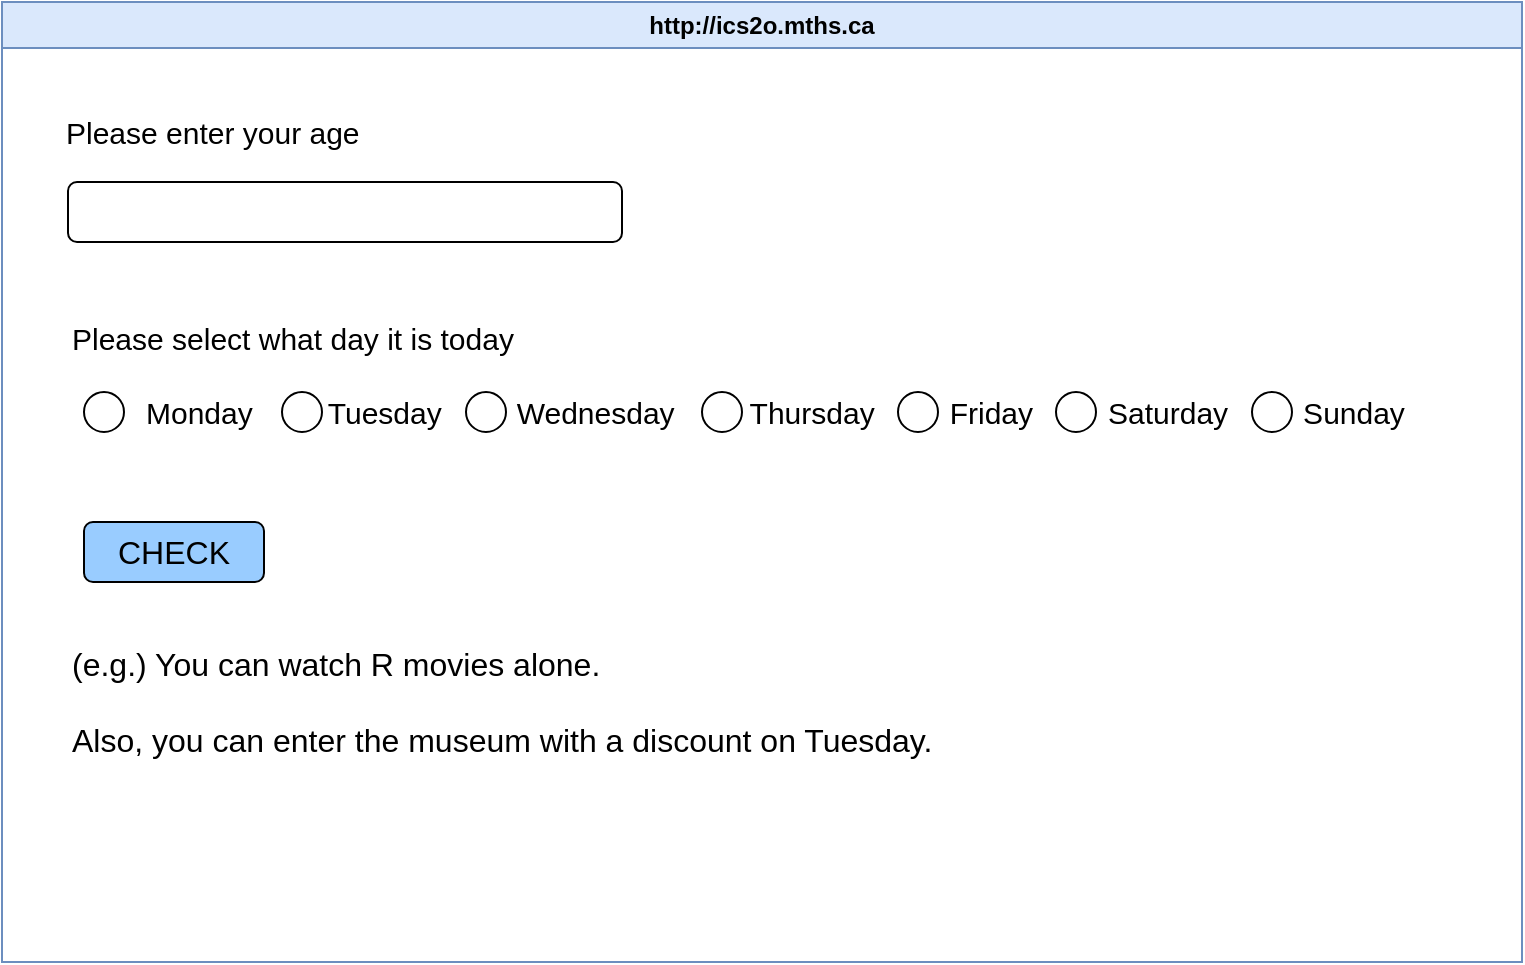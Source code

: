 <mxfile>
    <diagram id="HIP3nbAZw_EuaXWnEj3U" name="Page-1">
        <mxGraphModel dx="889" dy="546" grid="1" gridSize="10" guides="1" tooltips="1" connect="1" arrows="1" fold="1" page="1" pageScale="1" pageWidth="850" pageHeight="1100" math="0" shadow="0">
            <root>
                <mxCell id="0"/>
                <mxCell id="1" parent="0"/>
                <mxCell id="7" value="http://ics2o.mths.ca" style="swimlane;whiteSpace=wrap;html=1;fillColor=#dae8fc;strokeColor=#6c8ebf;" parent="1" vertex="1">
                    <mxGeometry x="40" y="40" width="760" height="480" as="geometry"/>
                </mxCell>
                <mxCell id="8" value="&lt;font style=&quot;font-size: 15px;&quot;&gt;Please enter your age&lt;/font&gt;" style="text;html=1;align=left;verticalAlign=middle;resizable=0;points=[];autosize=1;strokeColor=none;fillColor=none;" vertex="1" parent="7">
                    <mxGeometry x="30" y="50" width="170" height="30" as="geometry"/>
                </mxCell>
                <mxCell id="9" value="&lt;font style=&quot;font-size: 15px;&quot;&gt;Please select what day it is today&lt;/font&gt;" style="text;html=1;align=left;verticalAlign=middle;resizable=0;points=[];autosize=1;strokeColor=none;fillColor=none;" vertex="1" parent="7">
                    <mxGeometry x="33" y="153" width="240" height="30" as="geometry"/>
                </mxCell>
                <mxCell id="10" value="" style="rounded=1;whiteSpace=wrap;html=1;" vertex="1" parent="7">
                    <mxGeometry x="33" y="90" width="277" height="30" as="geometry"/>
                </mxCell>
                <mxCell id="11" value="&lt;font style=&quot;font-size: 15px;&quot;&gt;Monday&amp;nbsp; &amp;nbsp; &amp;nbsp; &amp;nbsp; &amp;nbsp;Tuesday&amp;nbsp; &amp;nbsp; &amp;nbsp; &amp;nbsp; &amp;nbsp;Wednesday&amp;nbsp; &amp;nbsp; &amp;nbsp; &amp;nbsp; &amp;nbsp;Thursday&amp;nbsp; &amp;nbsp; &amp;nbsp; &amp;nbsp; &amp;nbsp;Friday&amp;nbsp; &amp;nbsp; &amp;nbsp; &amp;nbsp; &amp;nbsp;Saturday&amp;nbsp; &amp;nbsp; &amp;nbsp; &amp;nbsp; &amp;nbsp;Sunday&lt;/font&gt;" style="text;html=1;align=left;verticalAlign=middle;resizable=0;points=[];autosize=1;strokeColor=none;fillColor=none;" vertex="1" parent="7">
                    <mxGeometry x="70" y="190" width="650" height="30" as="geometry"/>
                </mxCell>
                <mxCell id="12" value="" style="ellipse;whiteSpace=wrap;html=1;aspect=fixed;" vertex="1" parent="7">
                    <mxGeometry x="41" y="195" width="20" height="20" as="geometry"/>
                </mxCell>
                <mxCell id="14" value="" style="ellipse;whiteSpace=wrap;html=1;aspect=fixed;" vertex="1" parent="7">
                    <mxGeometry x="140" y="195" width="20" height="20" as="geometry"/>
                </mxCell>
                <mxCell id="16" value="" style="ellipse;whiteSpace=wrap;html=1;aspect=fixed;" vertex="1" parent="7">
                    <mxGeometry x="232" y="195" width="20" height="20" as="geometry"/>
                </mxCell>
                <mxCell id="17" value="" style="ellipse;whiteSpace=wrap;html=1;aspect=fixed;" vertex="1" parent="7">
                    <mxGeometry x="350" y="195" width="20" height="20" as="geometry"/>
                </mxCell>
                <mxCell id="18" value="" style="ellipse;whiteSpace=wrap;html=1;aspect=fixed;" vertex="1" parent="7">
                    <mxGeometry x="527" y="195" width="20" height="20" as="geometry"/>
                </mxCell>
                <mxCell id="20" value="" style="ellipse;whiteSpace=wrap;html=1;aspect=fixed;" vertex="1" parent="7">
                    <mxGeometry x="625" y="195" width="20" height="20" as="geometry"/>
                </mxCell>
                <mxCell id="21" value="&lt;font style=&quot;font-size: 16px;&quot;&gt;CHECK&lt;/font&gt;" style="rounded=1;whiteSpace=wrap;html=1;fillColor=#99CCFF;" vertex="1" parent="7">
                    <mxGeometry x="41" y="260" width="90" height="30" as="geometry"/>
                </mxCell>
                <mxCell id="22" value="&lt;font style=&quot;font-size: 16px;&quot;&gt;(e.g.) You can watch R movies alone.&lt;/font&gt;&lt;div&gt;&lt;font style=&quot;font-size: 16px;&quot;&gt;&lt;br&gt;&lt;/font&gt;&lt;div&gt;&lt;font style=&quot;font-size: 16px;&quot;&gt;Also, you can enter the museum with a discount on Tuesday.&lt;/font&gt;&lt;/div&gt;&lt;/div&gt;" style="text;html=1;align=left;verticalAlign=middle;resizable=0;points=[];autosize=1;strokeColor=none;fillColor=none;" vertex="1" parent="7">
                    <mxGeometry x="33" y="315" width="450" height="70" as="geometry"/>
                </mxCell>
                <mxCell id="19" value="" style="ellipse;whiteSpace=wrap;html=1;aspect=fixed;" vertex="1" parent="1">
                    <mxGeometry x="488" y="235" width="20" height="20" as="geometry"/>
                </mxCell>
            </root>
        </mxGraphModel>
    </diagram>
</mxfile>